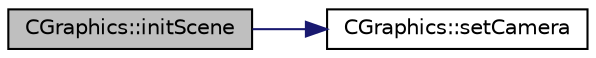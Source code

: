 digraph "CGraphics::initScene"
{
 // INTERACTIVE_SVG=YES
  edge [fontname="Helvetica",fontsize="10",labelfontname="Helvetica",labelfontsize="10"];
  node [fontname="Helvetica",fontsize="10",shape=record];
  rankdir="LR";
  Node1 [label="CGraphics::initScene",height=0.2,width=0.4,color="black", fillcolor="grey75", style="filled", fontcolor="black"];
  Node1 -> Node2 [color="midnightblue",fontsize="10",style="solid",fontname="Helvetica"];
  Node2 [label="CGraphics::setCamera",height=0.2,width=0.4,color="black", fillcolor="white", style="filled",URL="$dc/d90/class_c_graphics.html#a8937435fddb33d36d71365c26babaebb"];
}
